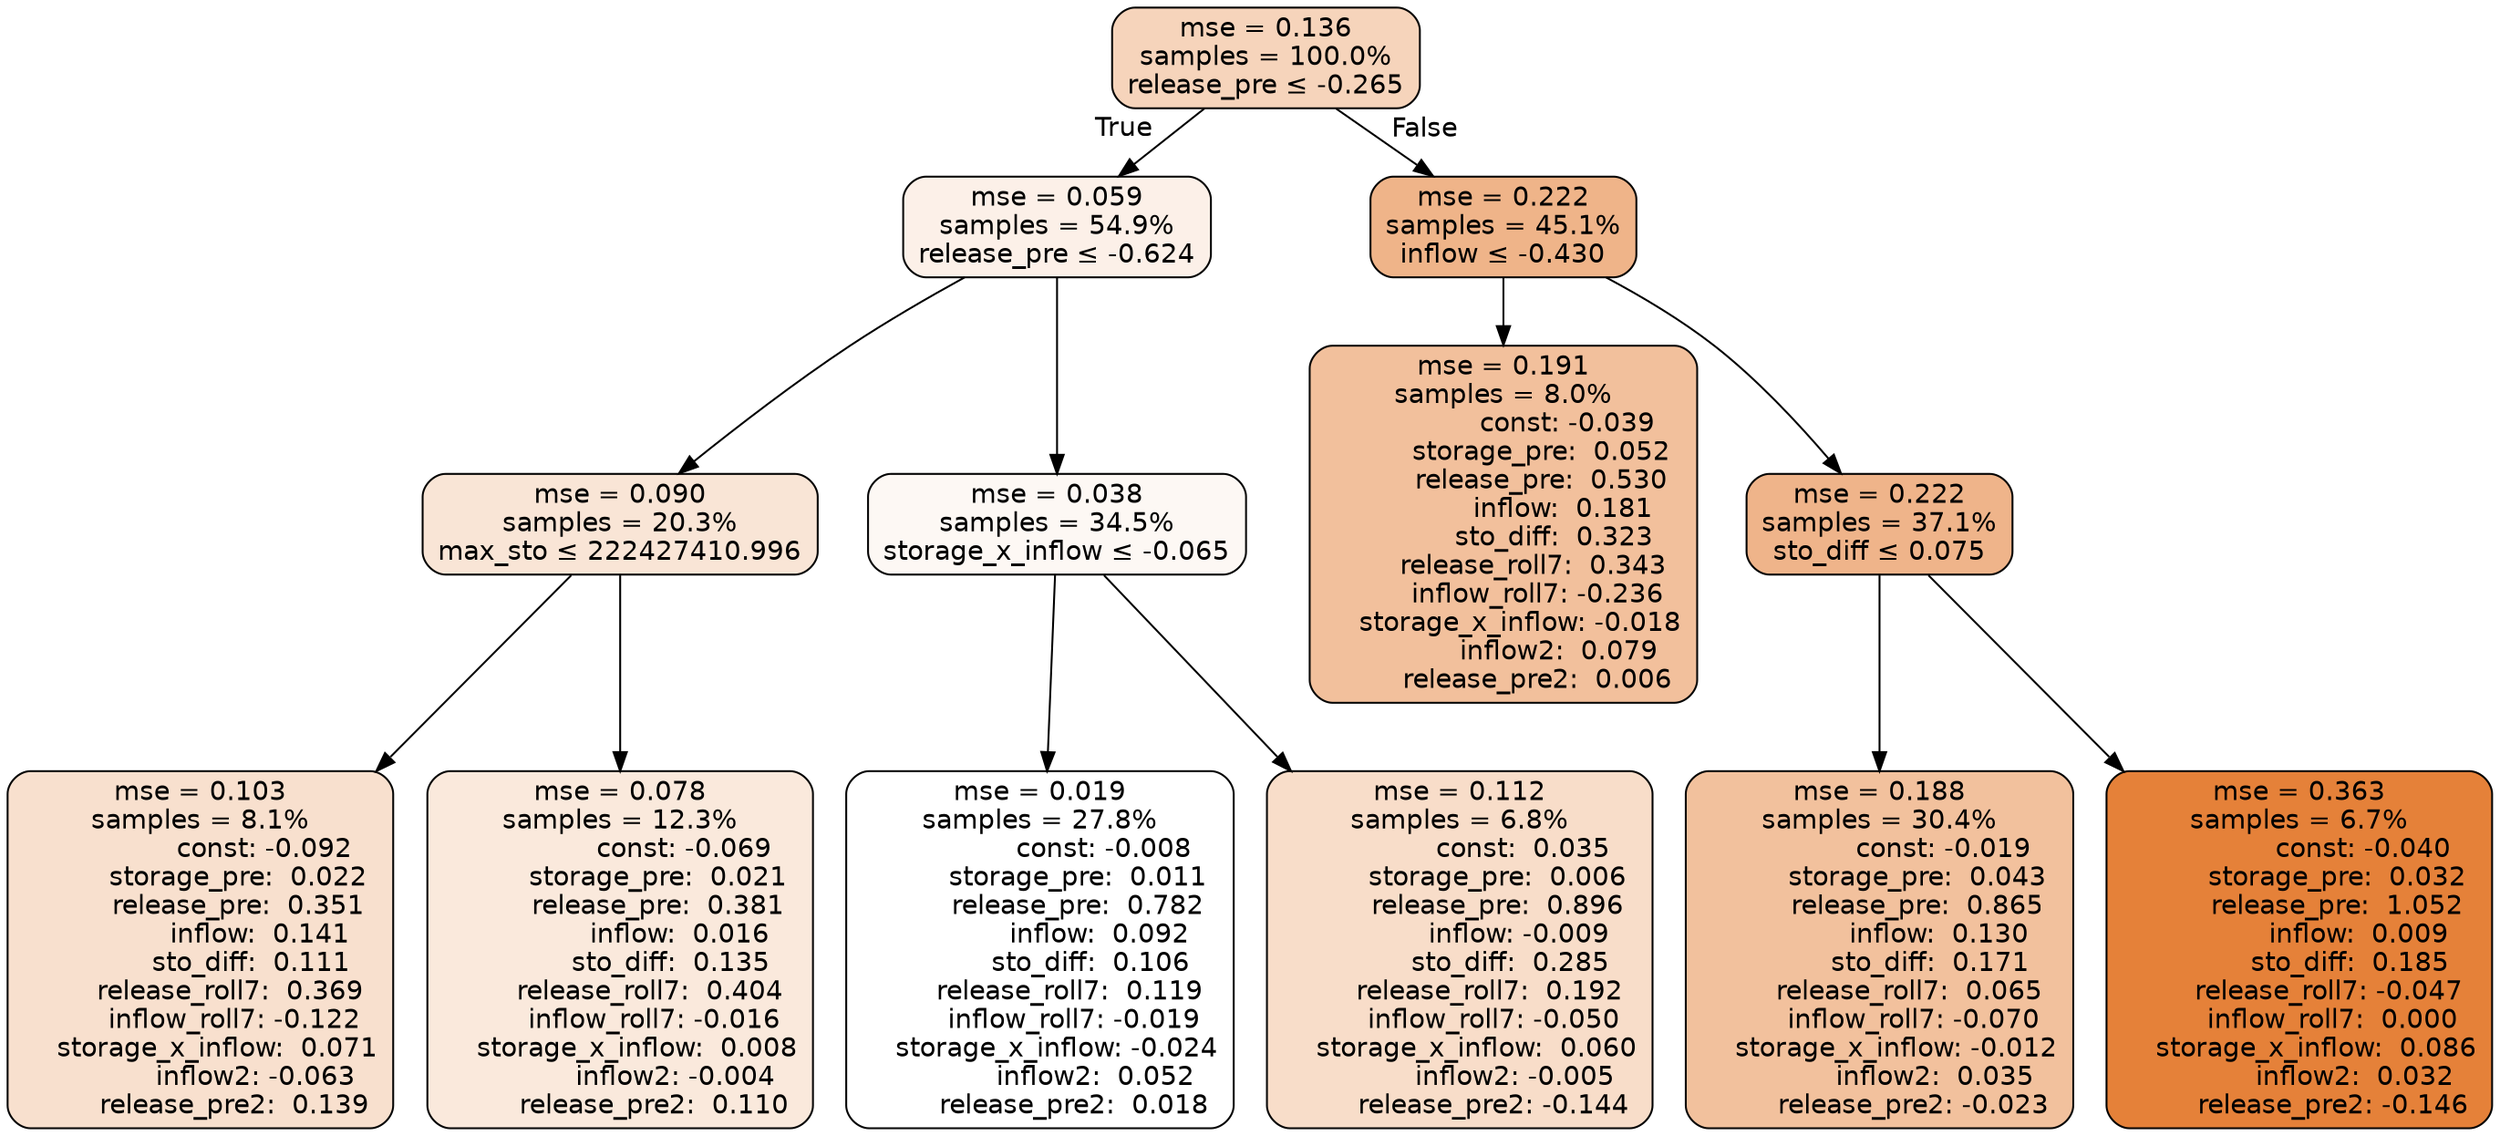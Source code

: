 digraph tree {
bgcolor="transparent"
node [shape=rectangle, style="filled, rounded", color="black", fontname=helvetica] ;
edge [fontname=helvetica] ;
	"0" [label="mse = 0.136
samples = 100.0%
release_pre &le; -0.265", fillcolor="#f6d4bb"]
	"1" [label="mse = 0.059
samples = 54.9%
release_pre &le; -0.624", fillcolor="#fcf0e8"]
	"2" [label="mse = 0.090
samples = 20.3%
max_sto &le; 222427410.996", fillcolor="#f9e5d6"]
	"3" [label="mse = 0.103
samples = 8.1%
               const: -0.092
         storage_pre:  0.022
         release_pre:  0.351
              inflow:  0.141
            sto_diff:  0.111
       release_roll7:  0.369
        inflow_roll7: -0.122
    storage_x_inflow:  0.071
             inflow2: -0.063
        release_pre2:  0.139", fillcolor="#f8e0ce"]
	"4" [label="mse = 0.078
samples = 12.3%
               const: -0.069
         storage_pre:  0.021
         release_pre:  0.381
              inflow:  0.016
            sto_diff:  0.135
       release_roll7:  0.404
        inflow_roll7: -0.016
    storage_x_inflow:  0.008
             inflow2: -0.004
        release_pre2:  0.110", fillcolor="#fae9dc"]
	"5" [label="mse = 0.038
samples = 34.5%
storage_x_inflow &le; -0.065", fillcolor="#fdf8f4"]
	"6" [label="mse = 0.019
samples = 27.8%
               const: -0.008
         storage_pre:  0.011
         release_pre:  0.782
              inflow:  0.092
            sto_diff:  0.106
       release_roll7:  0.119
        inflow_roll7: -0.019
    storage_x_inflow: -0.024
             inflow2:  0.052
        release_pre2:  0.018", fillcolor="#ffffff"]
	"7" [label="mse = 0.112
samples = 6.8%
               const:  0.035
         storage_pre:  0.006
         release_pre:  0.896
              inflow: -0.009
            sto_diff:  0.285
       release_roll7:  0.192
        inflow_roll7: -0.050
    storage_x_inflow:  0.060
             inflow2: -0.005
        release_pre2: -0.144", fillcolor="#f8ddc9"]
	"8" [label="mse = 0.222
samples = 45.1%
inflow &le; -0.430", fillcolor="#efb489"]
	"9" [label="mse = 0.191
samples = 8.0%
               const: -0.039
         storage_pre:  0.052
         release_pre:  0.530
              inflow:  0.181
            sto_diff:  0.323
       release_roll7:  0.343
        inflow_roll7: -0.236
    storage_x_inflow: -0.018
             inflow2:  0.079
        release_pre2:  0.006", fillcolor="#f2c09c"]
	"10" [label="mse = 0.222
samples = 37.1%
sto_diff &le; 0.075", fillcolor="#efb48a"]
	"11" [label="mse = 0.188
samples = 30.4%
               const: -0.019
         storage_pre:  0.043
         release_pre:  0.865
              inflow:  0.130
            sto_diff:  0.171
       release_roll7:  0.065
        inflow_roll7: -0.070
    storage_x_inflow: -0.012
             inflow2:  0.035
        release_pre2: -0.023", fillcolor="#f2c19d"]
	"12" [label="mse = 0.363
samples = 6.7%
               const: -0.040
         storage_pre:  0.032
         release_pre:  1.052
              inflow:  0.009
            sto_diff:  0.185
       release_roll7: -0.047
        inflow_roll7:  0.000
    storage_x_inflow:  0.086
             inflow2:  0.032
        release_pre2: -0.146", fillcolor="#e58139"]

	"0" -> "1" [labeldistance=2.5, labelangle=45, headlabel="True"]
	"1" -> "2"
	"2" -> "3"
	"2" -> "4"
	"1" -> "5"
	"5" -> "6"
	"5" -> "7"
	"0" -> "8" [labeldistance=2.5, labelangle=-45, headlabel="False"]
	"8" -> "9"
	"8" -> "10"
	"10" -> "11"
	"10" -> "12"
}
